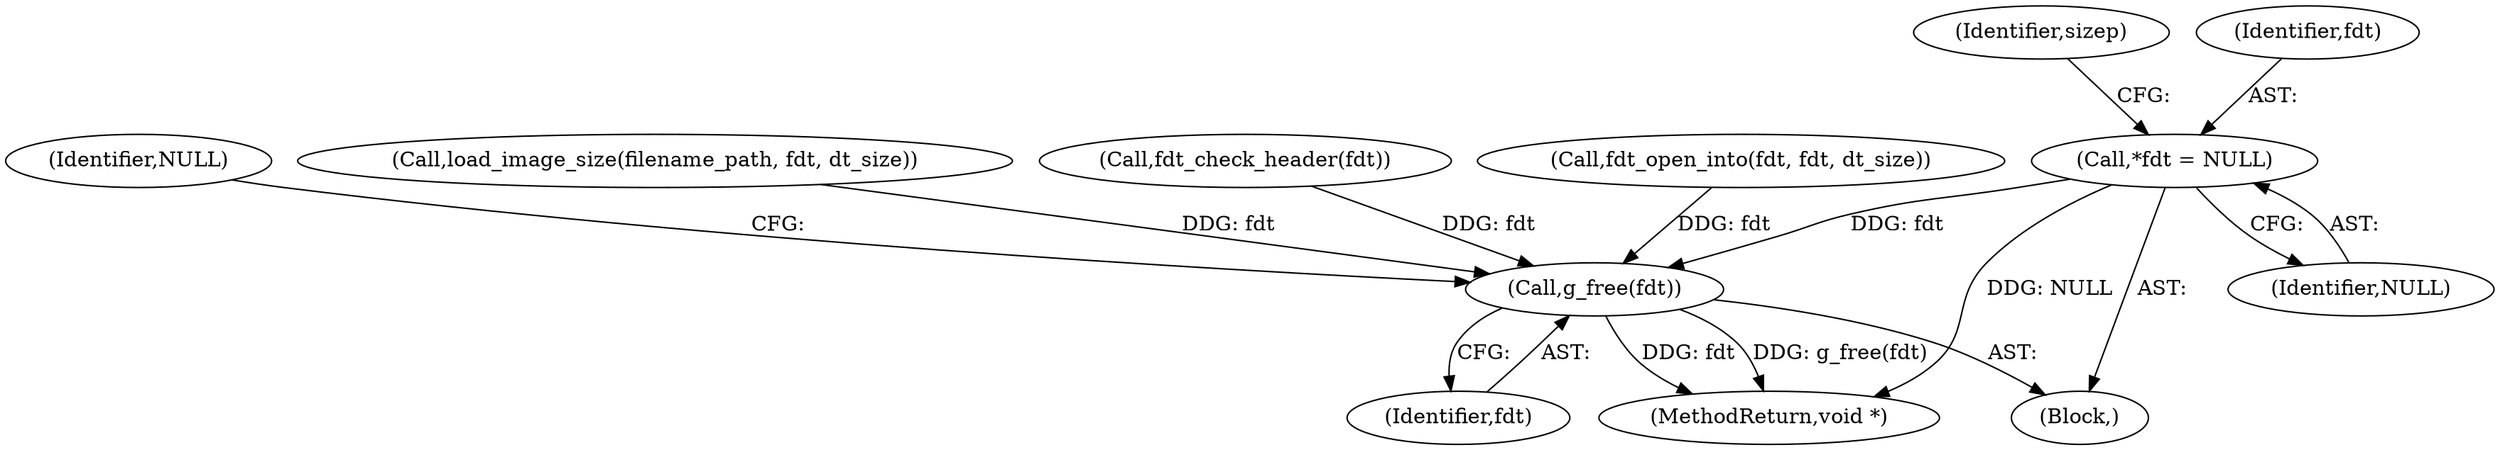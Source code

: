 digraph "0_qemu_da885fe1ee8b4589047484bd7fa05a4905b52b17@pointer" {
"1000111" [label="(Call,*fdt = NULL)"];
"1000183" [label="(Call,g_free(fdt))"];
"1000184" [label="(Identifier,fdt)"];
"1000113" [label="(Identifier,NULL)"];
"1000187" [label="(MethodReturn,void *)"];
"1000186" [label="(Identifier,NULL)"];
"1000143" [label="(Call,load_image_size(filename_path, fdt, dt_size))"];
"1000183" [label="(Call,g_free(fdt))"];
"1000111" [label="(Call,*fdt = NULL)"];
"1000169" [label="(Call,fdt_check_header(fdt))"];
"1000158" [label="(Call,fdt_open_into(fdt, fdt, dt_size))"];
"1000116" [label="(Identifier,sizep)"];
"1000106" [label="(Block,)"];
"1000112" [label="(Identifier,fdt)"];
"1000111" -> "1000106"  [label="AST: "];
"1000111" -> "1000113"  [label="CFG: "];
"1000112" -> "1000111"  [label="AST: "];
"1000113" -> "1000111"  [label="AST: "];
"1000116" -> "1000111"  [label="CFG: "];
"1000111" -> "1000187"  [label="DDG: NULL"];
"1000111" -> "1000183"  [label="DDG: fdt"];
"1000183" -> "1000106"  [label="AST: "];
"1000183" -> "1000184"  [label="CFG: "];
"1000184" -> "1000183"  [label="AST: "];
"1000186" -> "1000183"  [label="CFG: "];
"1000183" -> "1000187"  [label="DDG: fdt"];
"1000183" -> "1000187"  [label="DDG: g_free(fdt)"];
"1000158" -> "1000183"  [label="DDG: fdt"];
"1000143" -> "1000183"  [label="DDG: fdt"];
"1000169" -> "1000183"  [label="DDG: fdt"];
}
